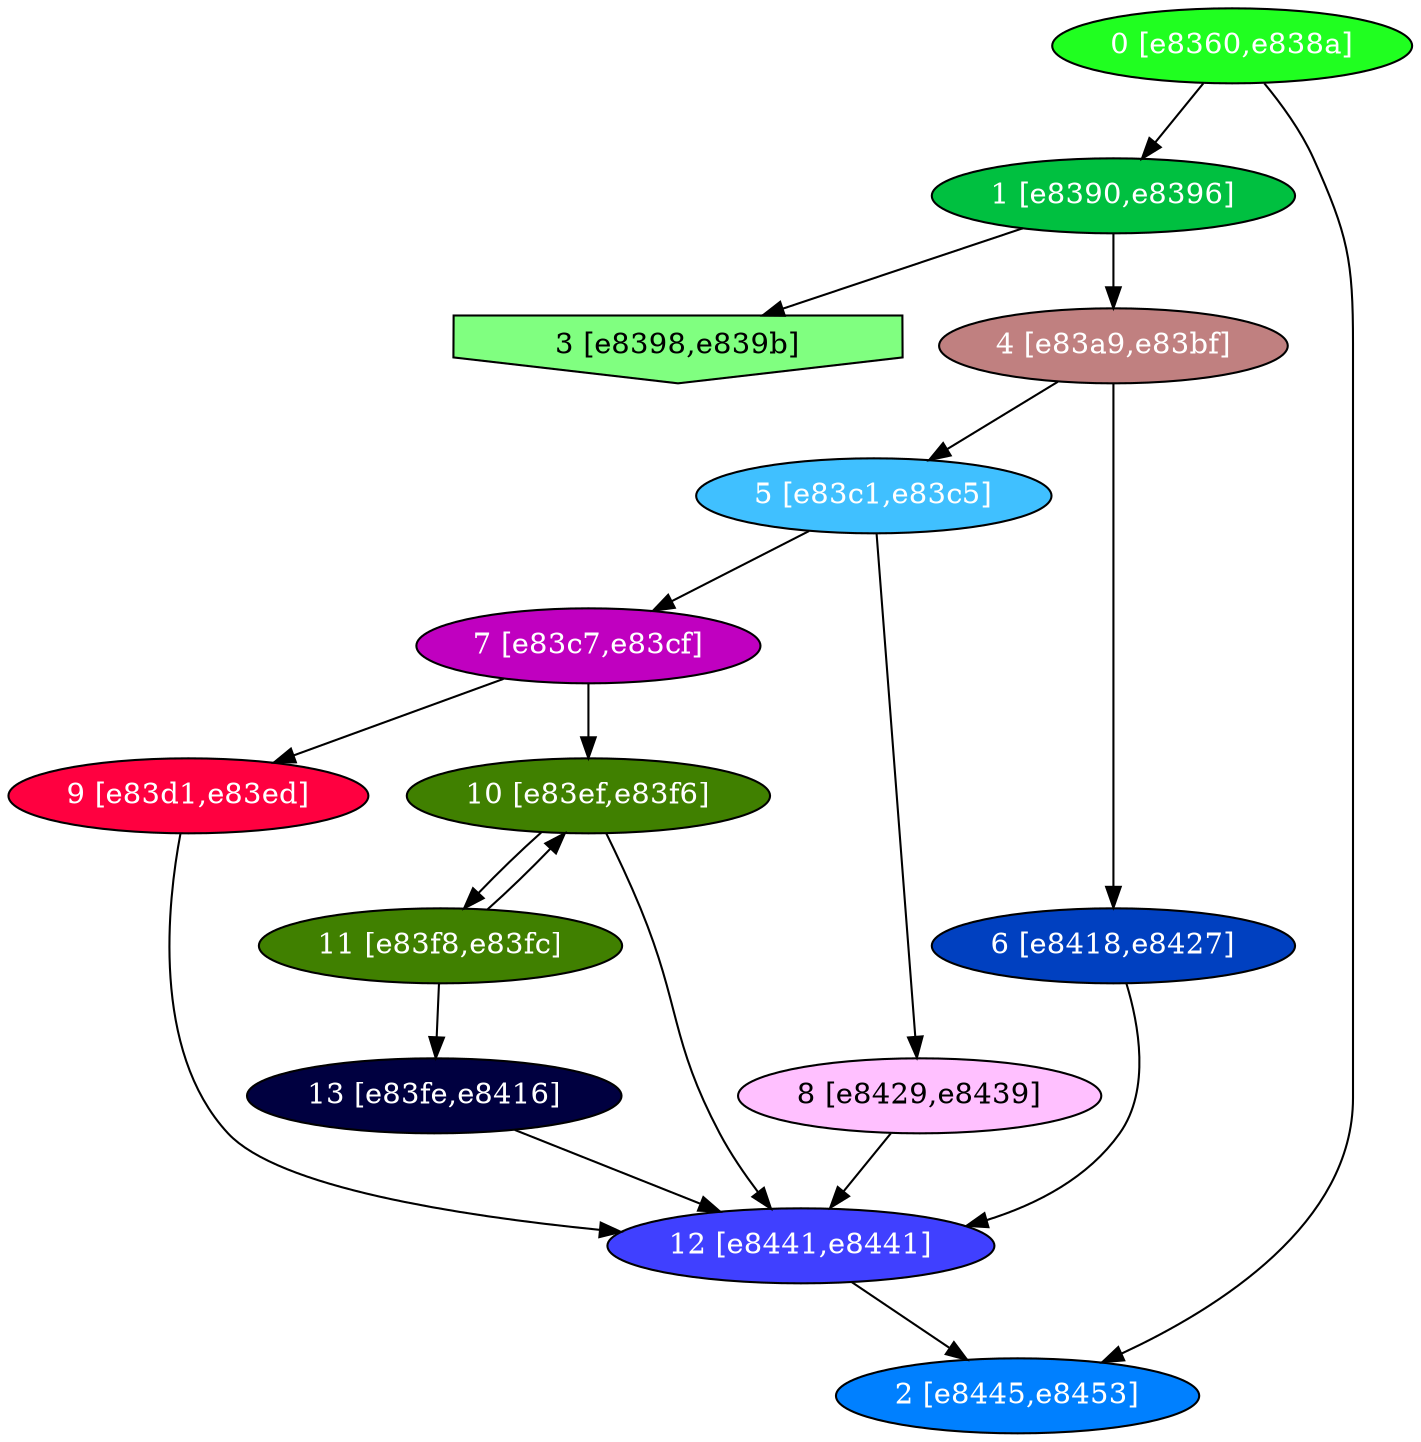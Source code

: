 diGraph libnss3{
	libnss3_0  [style=filled fillcolor="#20FF20" fontcolor="#ffffff" shape=oval label="0 [e8360,e838a]"]
	libnss3_1  [style=filled fillcolor="#00C040" fontcolor="#ffffff" shape=oval label="1 [e8390,e8396]"]
	libnss3_2  [style=filled fillcolor="#0080FF" fontcolor="#ffffff" shape=oval label="2 [e8445,e8453]"]
	libnss3_3  [style=filled fillcolor="#80FF80" fontcolor="#000000" shape=invhouse label="3 [e8398,e839b]"]
	libnss3_4  [style=filled fillcolor="#C08080" fontcolor="#ffffff" shape=oval label="4 [e83a9,e83bf]"]
	libnss3_5  [style=filled fillcolor="#40C0FF" fontcolor="#ffffff" shape=oval label="5 [e83c1,e83c5]"]
	libnss3_6  [style=filled fillcolor="#0040C0" fontcolor="#ffffff" shape=oval label="6 [e8418,e8427]"]
	libnss3_7  [style=filled fillcolor="#C000C0" fontcolor="#ffffff" shape=oval label="7 [e83c7,e83cf]"]
	libnss3_8  [style=filled fillcolor="#FFC0FF" fontcolor="#000000" shape=oval label="8 [e8429,e8439]"]
	libnss3_9  [style=filled fillcolor="#FF0040" fontcolor="#ffffff" shape=oval label="9 [e83d1,e83ed]"]
	libnss3_a  [style=filled fillcolor="#408000" fontcolor="#ffffff" shape=oval label="10 [e83ef,e83f6]"]
	libnss3_b  [style=filled fillcolor="#408000" fontcolor="#ffffff" shape=oval label="11 [e83f8,e83fc]"]
	libnss3_c  [style=filled fillcolor="#4040FF" fontcolor="#ffffff" shape=oval label="12 [e8441,e8441]"]
	libnss3_d  [style=filled fillcolor="#000040" fontcolor="#ffffff" shape=oval label="13 [e83fe,e8416]"]

	libnss3_0 -> libnss3_1
	libnss3_0 -> libnss3_2
	libnss3_1 -> libnss3_3
	libnss3_1 -> libnss3_4
	libnss3_4 -> libnss3_5
	libnss3_4 -> libnss3_6
	libnss3_5 -> libnss3_7
	libnss3_5 -> libnss3_8
	libnss3_6 -> libnss3_c
	libnss3_7 -> libnss3_9
	libnss3_7 -> libnss3_a
	libnss3_8 -> libnss3_c
	libnss3_9 -> libnss3_c
	libnss3_a -> libnss3_b
	libnss3_a -> libnss3_c
	libnss3_b -> libnss3_a
	libnss3_b -> libnss3_d
	libnss3_c -> libnss3_2
	libnss3_d -> libnss3_c
}